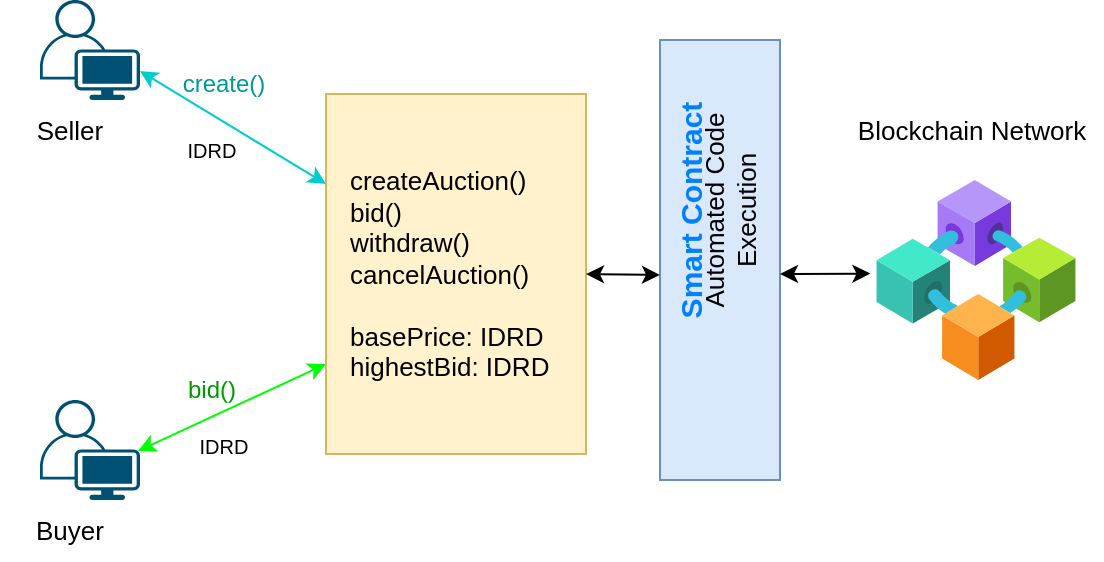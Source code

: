 <mxfile version="20.8.3" type="github">
  <diagram id="-4toW2RNmc1USjAJMxSq" name="Page-1">
    <mxGraphModel dx="1050" dy="623" grid="1" gridSize="10" guides="1" tooltips="1" connect="1" arrows="1" fold="1" page="1" pageScale="1" pageWidth="850" pageHeight="1100" math="0" shadow="0">
      <root>
        <mxCell id="0" />
        <mxCell id="1" parent="0" />
        <mxCell id="TrK0giv81t1PPJtYDJ1d-1" value="" style="points=[[0.35,0,0],[0.98,0.51,0],[1,0.71,0],[0.67,1,0],[0,0.795,0],[0,0.65,0]];verticalLabelPosition=bottom;sketch=0;html=1;verticalAlign=top;aspect=fixed;align=center;pointerEvents=1;shape=mxgraph.cisco19.user;fillColor=#005073;strokeColor=none;" vertex="1" parent="1">
          <mxGeometry x="230" y="120" width="50" height="50" as="geometry" />
        </mxCell>
        <mxCell id="TrK0giv81t1PPJtYDJ1d-2" value="" style="points=[[0.35,0,0],[0.98,0.51,0],[1,0.71,0],[0.67,1,0],[0,0.795,0],[0,0.65,0]];verticalLabelPosition=bottom;sketch=0;html=1;verticalAlign=top;aspect=fixed;align=center;pointerEvents=1;shape=mxgraph.cisco19.user;fillColor=#005073;strokeColor=none;" vertex="1" parent="1">
          <mxGeometry x="230" y="320" width="50" height="50" as="geometry" />
        </mxCell>
        <mxCell id="TrK0giv81t1PPJtYDJ1d-3" value="" style="aspect=fixed;html=1;points=[];align=center;image;fontSize=12;image=img/lib/azure2/blockchain/Consortium.svg;" vertex="1" parent="1">
          <mxGeometry x="648" y="210" width="100" height="100" as="geometry" />
        </mxCell>
        <mxCell id="TrK0giv81t1PPJtYDJ1d-5" value="" style="rounded=0;whiteSpace=wrap;html=1;fillColor=#dae8fc;strokeColor=#6c8ebf;" vertex="1" parent="1">
          <mxGeometry x="540" y="140" width="60" height="220" as="geometry" />
        </mxCell>
        <mxCell id="TrK0giv81t1PPJtYDJ1d-4" value="" style="shape=image;html=1;verticalAlign=top;verticalLabelPosition=bottom;labelBackgroundColor=#ffffff;imageAspect=0;aspect=fixed;image=https://cdn1.iconfinder.com/data/icons/cryptocurrency-blockchain-fintech-free/32/Cryptocurrency_digital_contract-128.png" vertex="1" parent="1">
          <mxGeometry x="546" y="300" width="38" height="38" as="geometry" />
        </mxCell>
        <mxCell id="TrK0giv81t1PPJtYDJ1d-6" value="Automated Code Execution" style="text;html=1;strokeColor=none;fillColor=none;align=center;verticalAlign=middle;whiteSpace=wrap;rounded=0;rotation=-90;fontSize=13;" vertex="1" parent="1">
          <mxGeometry x="510" y="210" width="130" height="30" as="geometry" />
        </mxCell>
        <mxCell id="TrK0giv81t1PPJtYDJ1d-7" value="Smart Contract" style="text;html=1;strokeColor=none;fillColor=none;align=center;verticalAlign=middle;whiteSpace=wrap;rounded=0;rotation=-90;fontStyle=1;fontColor=#007FFF;fontSize=15;" vertex="1" parent="1">
          <mxGeometry x="490" y="210" width="130" height="30" as="geometry" />
        </mxCell>
        <mxCell id="TrK0giv81t1PPJtYDJ1d-9" value="Blockchain Network" style="text;html=1;strokeColor=none;fillColor=none;align=center;verticalAlign=middle;whiteSpace=wrap;rounded=0;rotation=0;fontSize=13;" vertex="1" parent="1">
          <mxGeometry x="631" y="170" width="130" height="30" as="geometry" />
        </mxCell>
        <mxCell id="TrK0giv81t1PPJtYDJ1d-10" value="" style="endArrow=classic;startArrow=classic;html=1;rounded=0;fontSize=13;fontColor=#007FFF;entryX=-0.028;entryY=0.468;entryDx=0;entryDy=0;entryPerimeter=0;" edge="1" parent="1" target="TrK0giv81t1PPJtYDJ1d-3">
          <mxGeometry width="50" height="50" relative="1" as="geometry">
            <mxPoint x="600" y="257" as="sourcePoint" />
            <mxPoint x="450" y="290" as="targetPoint" />
          </mxGeometry>
        </mxCell>
        <mxCell id="TrK0giv81t1PPJtYDJ1d-11" value="Seller" style="text;html=1;strokeColor=none;fillColor=none;align=center;verticalAlign=middle;whiteSpace=wrap;rounded=0;rotation=0;fontSize=13;" vertex="1" parent="1">
          <mxGeometry x="210" y="170" width="70" height="30" as="geometry" />
        </mxCell>
        <mxCell id="TrK0giv81t1PPJtYDJ1d-12" value="Buyer" style="text;html=1;strokeColor=none;fillColor=none;align=center;verticalAlign=middle;whiteSpace=wrap;rounded=0;rotation=0;fontSize=13;" vertex="1" parent="1">
          <mxGeometry x="210" y="370" width="70" height="30" as="geometry" />
        </mxCell>
        <mxCell id="TrK0giv81t1PPJtYDJ1d-13" value="createAuction()&lt;br&gt;bid()&lt;br&gt;withdraw()&lt;br&gt;cancelAuction()&lt;br&gt;&lt;br&gt;basePrice: IDRD&lt;br&gt;highestBid: IDRD" style="rounded=0;whiteSpace=wrap;html=1;fontSize=13;fillColor=#fff2cc;strokeColor=#d6b656;align=left;spacingLeft=8;spacing=4;spacingTop=0;" vertex="1" parent="1">
          <mxGeometry x="373" y="167" width="130" height="180" as="geometry" />
        </mxCell>
        <mxCell id="TrK0giv81t1PPJtYDJ1d-14" value="" style="endArrow=classic;startArrow=classic;html=1;rounded=0;fontSize=13;fontColor=#007FFF;entryX=0.25;entryY=0;entryDx=0;entryDy=0;exitX=1;exitY=0.5;exitDx=0;exitDy=0;" edge="1" parent="1" source="TrK0giv81t1PPJtYDJ1d-13" target="TrK0giv81t1PPJtYDJ1d-7">
          <mxGeometry width="50" height="50" relative="1" as="geometry">
            <mxPoint x="600" y="267.5" as="sourcePoint" />
            <mxPoint x="637.2" y="266.8" as="targetPoint" />
          </mxGeometry>
        </mxCell>
        <mxCell id="TrK0giv81t1PPJtYDJ1d-15" value="" style="endArrow=classic;startArrow=classic;html=1;rounded=0;fontSize=13;fontColor=#007FFF;exitX=1;exitY=0.71;exitDx=0;exitDy=0;exitPerimeter=0;entryX=0;entryY=0.25;entryDx=0;entryDy=0;strokeColor=#00CCCC;" edge="1" parent="1" source="TrK0giv81t1PPJtYDJ1d-1" target="TrK0giv81t1PPJtYDJ1d-13">
          <mxGeometry width="50" height="50" relative="1" as="geometry">
            <mxPoint x="400" y="290" as="sourcePoint" />
            <mxPoint x="450" y="240" as="targetPoint" />
          </mxGeometry>
        </mxCell>
        <mxCell id="TrK0giv81t1PPJtYDJ1d-16" value="" style="endArrow=classic;startArrow=classic;html=1;rounded=0;strokeColor=#00FF00;fontSize=13;fontColor=#007FFF;exitX=0.98;exitY=0.51;exitDx=0;exitDy=0;exitPerimeter=0;entryX=0;entryY=0.75;entryDx=0;entryDy=0;" edge="1" parent="1" source="TrK0giv81t1PPJtYDJ1d-2" target="TrK0giv81t1PPJtYDJ1d-13">
          <mxGeometry width="50" height="50" relative="1" as="geometry">
            <mxPoint x="400" y="290" as="sourcePoint" />
            <mxPoint x="450" y="240" as="targetPoint" />
          </mxGeometry>
        </mxCell>
        <mxCell id="TrK0giv81t1PPJtYDJ1d-17" value="IDRD" style="text;html=1;strokeColor=none;fillColor=none;align=center;verticalAlign=middle;whiteSpace=wrap;rounded=0;rotation=0;fontSize=10;" vertex="1" parent="1">
          <mxGeometry x="291" y="180" width="50" height="30" as="geometry" />
        </mxCell>
        <mxCell id="TrK0giv81t1PPJtYDJ1d-18" value="IDRD" style="text;html=1;strokeColor=none;fillColor=none;align=center;verticalAlign=middle;whiteSpace=wrap;rounded=0;rotation=0;fontSize=10;" vertex="1" parent="1">
          <mxGeometry x="297" y="328" width="50" height="30" as="geometry" />
        </mxCell>
        <mxCell id="TrK0giv81t1PPJtYDJ1d-19" value="create()" style="text;html=1;strokeColor=none;fillColor=none;align=center;verticalAlign=middle;whiteSpace=wrap;rounded=0;rotation=0;fontSize=12;fontColor=#009999;" vertex="1" parent="1">
          <mxGeometry x="297" y="147" width="50" height="30" as="geometry" />
        </mxCell>
        <mxCell id="TrK0giv81t1PPJtYDJ1d-20" value="bid()" style="text;html=1;strokeColor=none;fillColor=none;align=center;verticalAlign=middle;whiteSpace=wrap;rounded=0;rotation=0;fontSize=12;fontColor=#009900;" vertex="1" parent="1">
          <mxGeometry x="291" y="300" width="50" height="30" as="geometry" />
        </mxCell>
      </root>
    </mxGraphModel>
  </diagram>
</mxfile>
